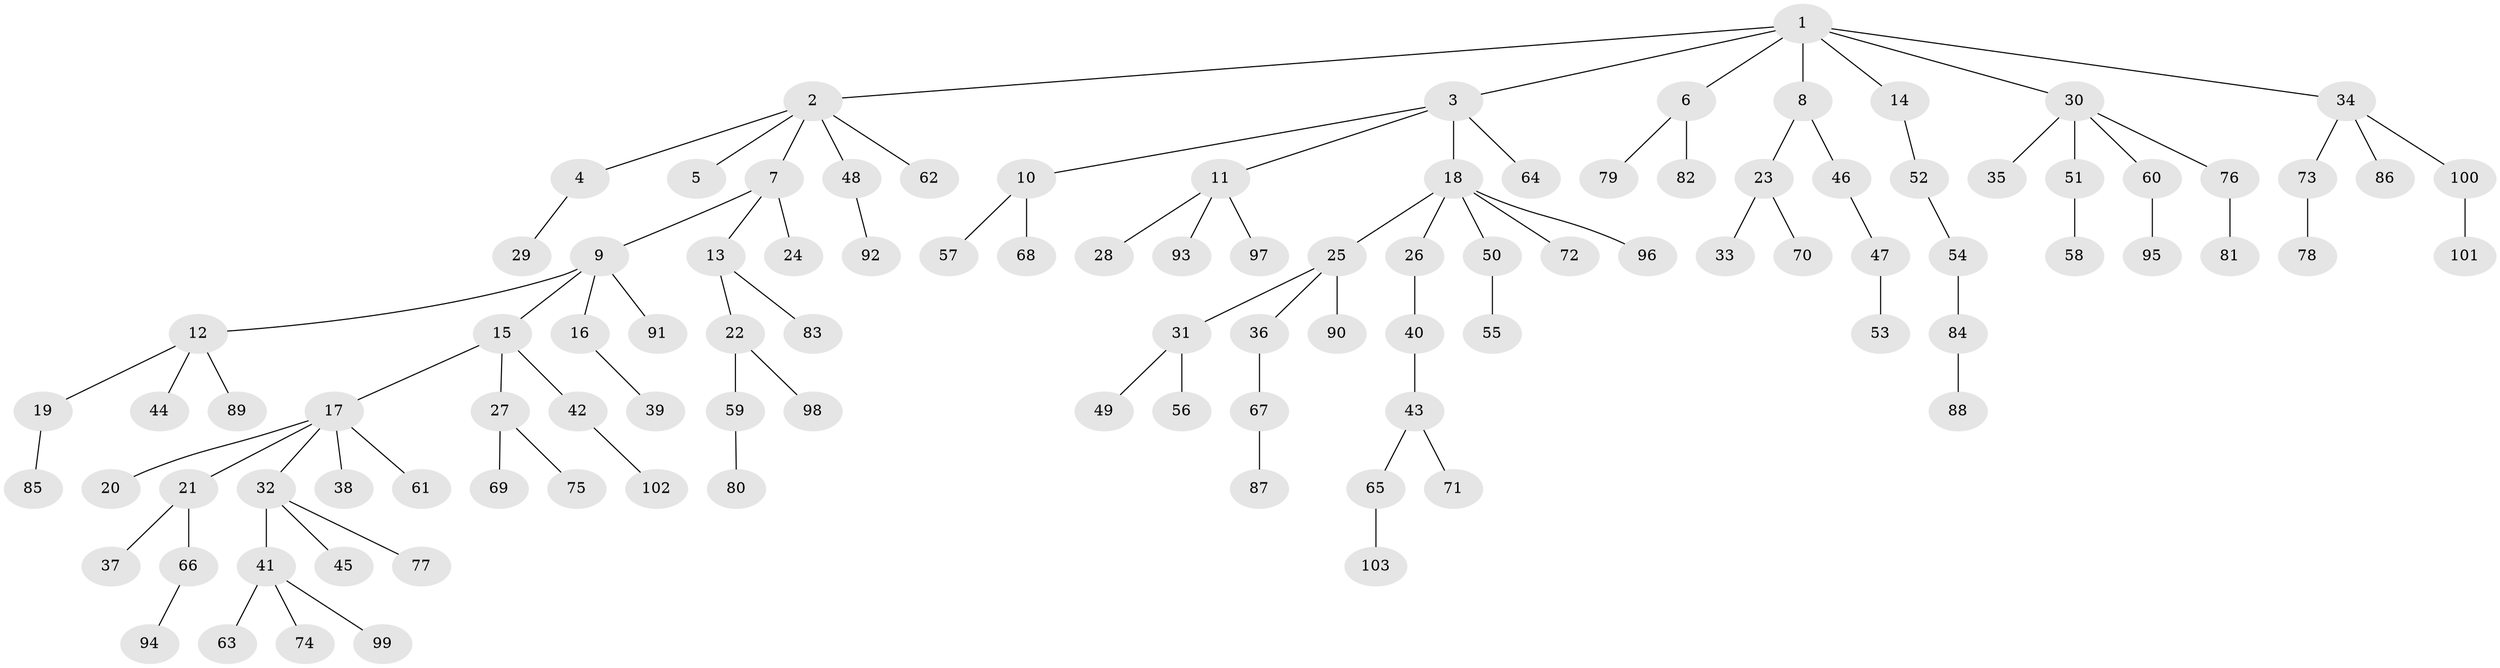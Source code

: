 // coarse degree distribution, {1: 0.9333333333333333, 28: 0.03333333333333333, 2: 0.03333333333333333}
// Generated by graph-tools (version 1.1) at 2025/55/03/04/25 21:55:35]
// undirected, 103 vertices, 102 edges
graph export_dot {
graph [start="1"]
  node [color=gray90,style=filled];
  1;
  2;
  3;
  4;
  5;
  6;
  7;
  8;
  9;
  10;
  11;
  12;
  13;
  14;
  15;
  16;
  17;
  18;
  19;
  20;
  21;
  22;
  23;
  24;
  25;
  26;
  27;
  28;
  29;
  30;
  31;
  32;
  33;
  34;
  35;
  36;
  37;
  38;
  39;
  40;
  41;
  42;
  43;
  44;
  45;
  46;
  47;
  48;
  49;
  50;
  51;
  52;
  53;
  54;
  55;
  56;
  57;
  58;
  59;
  60;
  61;
  62;
  63;
  64;
  65;
  66;
  67;
  68;
  69;
  70;
  71;
  72;
  73;
  74;
  75;
  76;
  77;
  78;
  79;
  80;
  81;
  82;
  83;
  84;
  85;
  86;
  87;
  88;
  89;
  90;
  91;
  92;
  93;
  94;
  95;
  96;
  97;
  98;
  99;
  100;
  101;
  102;
  103;
  1 -- 2;
  1 -- 3;
  1 -- 6;
  1 -- 8;
  1 -- 14;
  1 -- 30;
  1 -- 34;
  2 -- 4;
  2 -- 5;
  2 -- 7;
  2 -- 48;
  2 -- 62;
  3 -- 10;
  3 -- 11;
  3 -- 18;
  3 -- 64;
  4 -- 29;
  6 -- 79;
  6 -- 82;
  7 -- 9;
  7 -- 13;
  7 -- 24;
  8 -- 23;
  8 -- 46;
  9 -- 12;
  9 -- 15;
  9 -- 16;
  9 -- 91;
  10 -- 57;
  10 -- 68;
  11 -- 28;
  11 -- 93;
  11 -- 97;
  12 -- 19;
  12 -- 44;
  12 -- 89;
  13 -- 22;
  13 -- 83;
  14 -- 52;
  15 -- 17;
  15 -- 27;
  15 -- 42;
  16 -- 39;
  17 -- 20;
  17 -- 21;
  17 -- 32;
  17 -- 38;
  17 -- 61;
  18 -- 25;
  18 -- 26;
  18 -- 50;
  18 -- 72;
  18 -- 96;
  19 -- 85;
  21 -- 37;
  21 -- 66;
  22 -- 59;
  22 -- 98;
  23 -- 33;
  23 -- 70;
  25 -- 31;
  25 -- 36;
  25 -- 90;
  26 -- 40;
  27 -- 69;
  27 -- 75;
  30 -- 35;
  30 -- 51;
  30 -- 60;
  30 -- 76;
  31 -- 49;
  31 -- 56;
  32 -- 41;
  32 -- 45;
  32 -- 77;
  34 -- 73;
  34 -- 86;
  34 -- 100;
  36 -- 67;
  40 -- 43;
  41 -- 63;
  41 -- 74;
  41 -- 99;
  42 -- 102;
  43 -- 65;
  43 -- 71;
  46 -- 47;
  47 -- 53;
  48 -- 92;
  50 -- 55;
  51 -- 58;
  52 -- 54;
  54 -- 84;
  59 -- 80;
  60 -- 95;
  65 -- 103;
  66 -- 94;
  67 -- 87;
  73 -- 78;
  76 -- 81;
  84 -- 88;
  100 -- 101;
}
